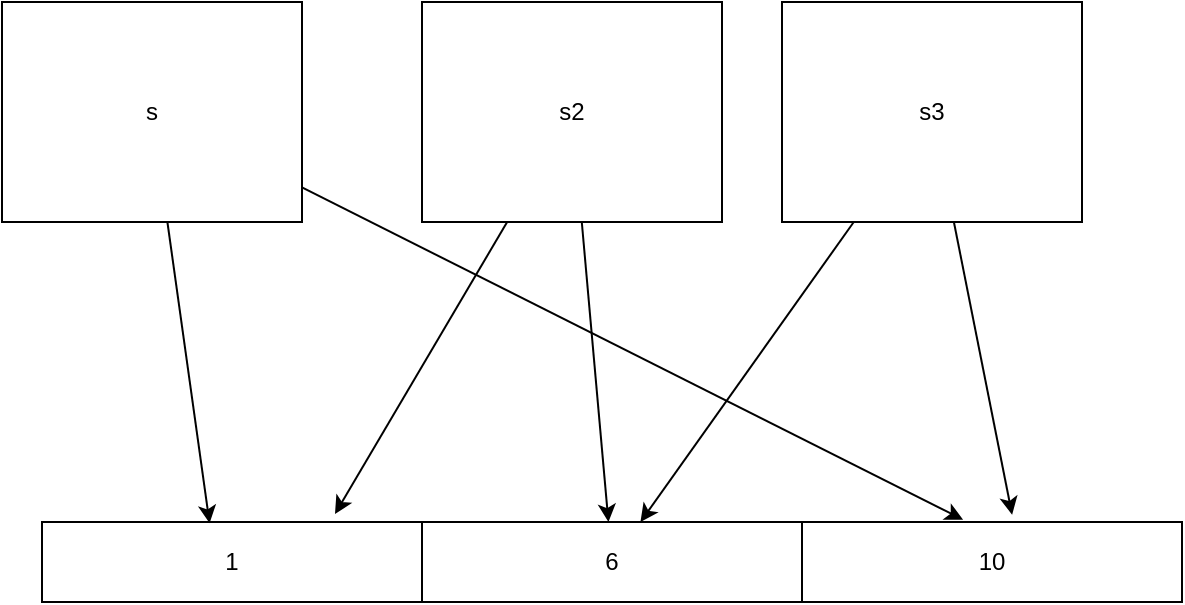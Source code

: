 <mxfile>
    <diagram id="m14l-lCDbcPzt5WIZZry" name="Page-1">
        <mxGraphModel dx="1075" dy="470" grid="1" gridSize="10" guides="1" tooltips="1" connect="1" arrows="1" fold="1" page="1" pageScale="1" pageWidth="850" pageHeight="1100" math="0" shadow="0">
            <root>
                <mxCell id="0"/>
                <mxCell id="1" parent="0"/>
                <mxCell id="50" style="edgeStyle=none;html=1;" edge="1" parent="1" source="2" target="38">
                    <mxGeometry relative="1" as="geometry"/>
                </mxCell>
                <mxCell id="51" style="edgeStyle=none;html=1;entryX=0.851;entryY=-0.091;entryDx=0;entryDy=0;entryPerimeter=0;" edge="1" parent="1" source="2" target="38">
                    <mxGeometry relative="1" as="geometry"/>
                </mxCell>
                <mxCell id="2" value="s3" style="rounded=0;whiteSpace=wrap;html=1;" vertex="1" parent="1">
                    <mxGeometry x="470" y="100" width="150" height="110" as="geometry"/>
                </mxCell>
                <mxCell id="37" value="" style="shape=table;html=1;whiteSpace=wrap;startSize=0;container=1;collapsible=0;childLayout=tableLayout;" vertex="1" parent="1">
                    <mxGeometry x="100" y="360" width="570" height="40" as="geometry"/>
                </mxCell>
                <mxCell id="38" value="" style="shape=tableRow;horizontal=0;startSize=0;swimlaneHead=0;swimlaneBody=0;top=0;left=0;bottom=0;right=0;collapsible=0;dropTarget=0;fillColor=none;points=[[0,0.5],[1,0.5]];portConstraint=eastwest;" vertex="1" parent="37">
                    <mxGeometry width="570" height="40" as="geometry"/>
                </mxCell>
                <mxCell id="39" value="1" style="shape=partialRectangle;html=1;whiteSpace=wrap;connectable=0;fillColor=none;top=0;left=0;bottom=0;right=0;overflow=hidden;" vertex="1" parent="38">
                    <mxGeometry width="190" height="40" as="geometry">
                        <mxRectangle width="190" height="40" as="alternateBounds"/>
                    </mxGeometry>
                </mxCell>
                <mxCell id="40" value="6" style="shape=partialRectangle;html=1;whiteSpace=wrap;connectable=0;fillColor=none;top=0;left=0;bottom=0;right=0;overflow=hidden;" vertex="1" parent="38">
                    <mxGeometry x="190" width="190" height="40" as="geometry">
                        <mxRectangle width="190" height="40" as="alternateBounds"/>
                    </mxGeometry>
                </mxCell>
                <mxCell id="41" value="10" style="shape=partialRectangle;html=1;whiteSpace=wrap;connectable=0;fillColor=none;top=0;left=0;bottom=0;right=0;overflow=hidden;" vertex="1" parent="38">
                    <mxGeometry x="380" width="190" height="40" as="geometry">
                        <mxRectangle width="190" height="40" as="alternateBounds"/>
                    </mxGeometry>
                </mxCell>
                <mxCell id="55" style="edgeStyle=none;html=1;entryX=0.147;entryY=0.015;entryDx=0;entryDy=0;entryPerimeter=0;" edge="1" parent="1" source="54" target="38">
                    <mxGeometry relative="1" as="geometry"/>
                </mxCell>
                <mxCell id="62" style="edgeStyle=none;html=1;entryX=0.808;entryY=-0.029;entryDx=0;entryDy=0;entryPerimeter=0;" edge="1" parent="1" source="54" target="38">
                    <mxGeometry relative="1" as="geometry"/>
                </mxCell>
                <mxCell id="54" value="s" style="rounded=0;whiteSpace=wrap;html=1;" vertex="1" parent="1">
                    <mxGeometry x="80" y="100" width="150" height="110" as="geometry"/>
                </mxCell>
                <mxCell id="64" style="edgeStyle=none;html=1;entryX=0.257;entryY=-0.099;entryDx=0;entryDy=0;entryPerimeter=0;" edge="1" parent="1" source="63" target="38">
                    <mxGeometry relative="1" as="geometry"/>
                </mxCell>
                <mxCell id="65" style="edgeStyle=none;html=1;" edge="1" parent="1" source="63" target="38">
                    <mxGeometry relative="1" as="geometry"/>
                </mxCell>
                <mxCell id="63" value="s2" style="rounded=0;whiteSpace=wrap;html=1;" vertex="1" parent="1">
                    <mxGeometry x="290" y="100" width="150" height="110" as="geometry"/>
                </mxCell>
            </root>
        </mxGraphModel>
    </diagram>
</mxfile>